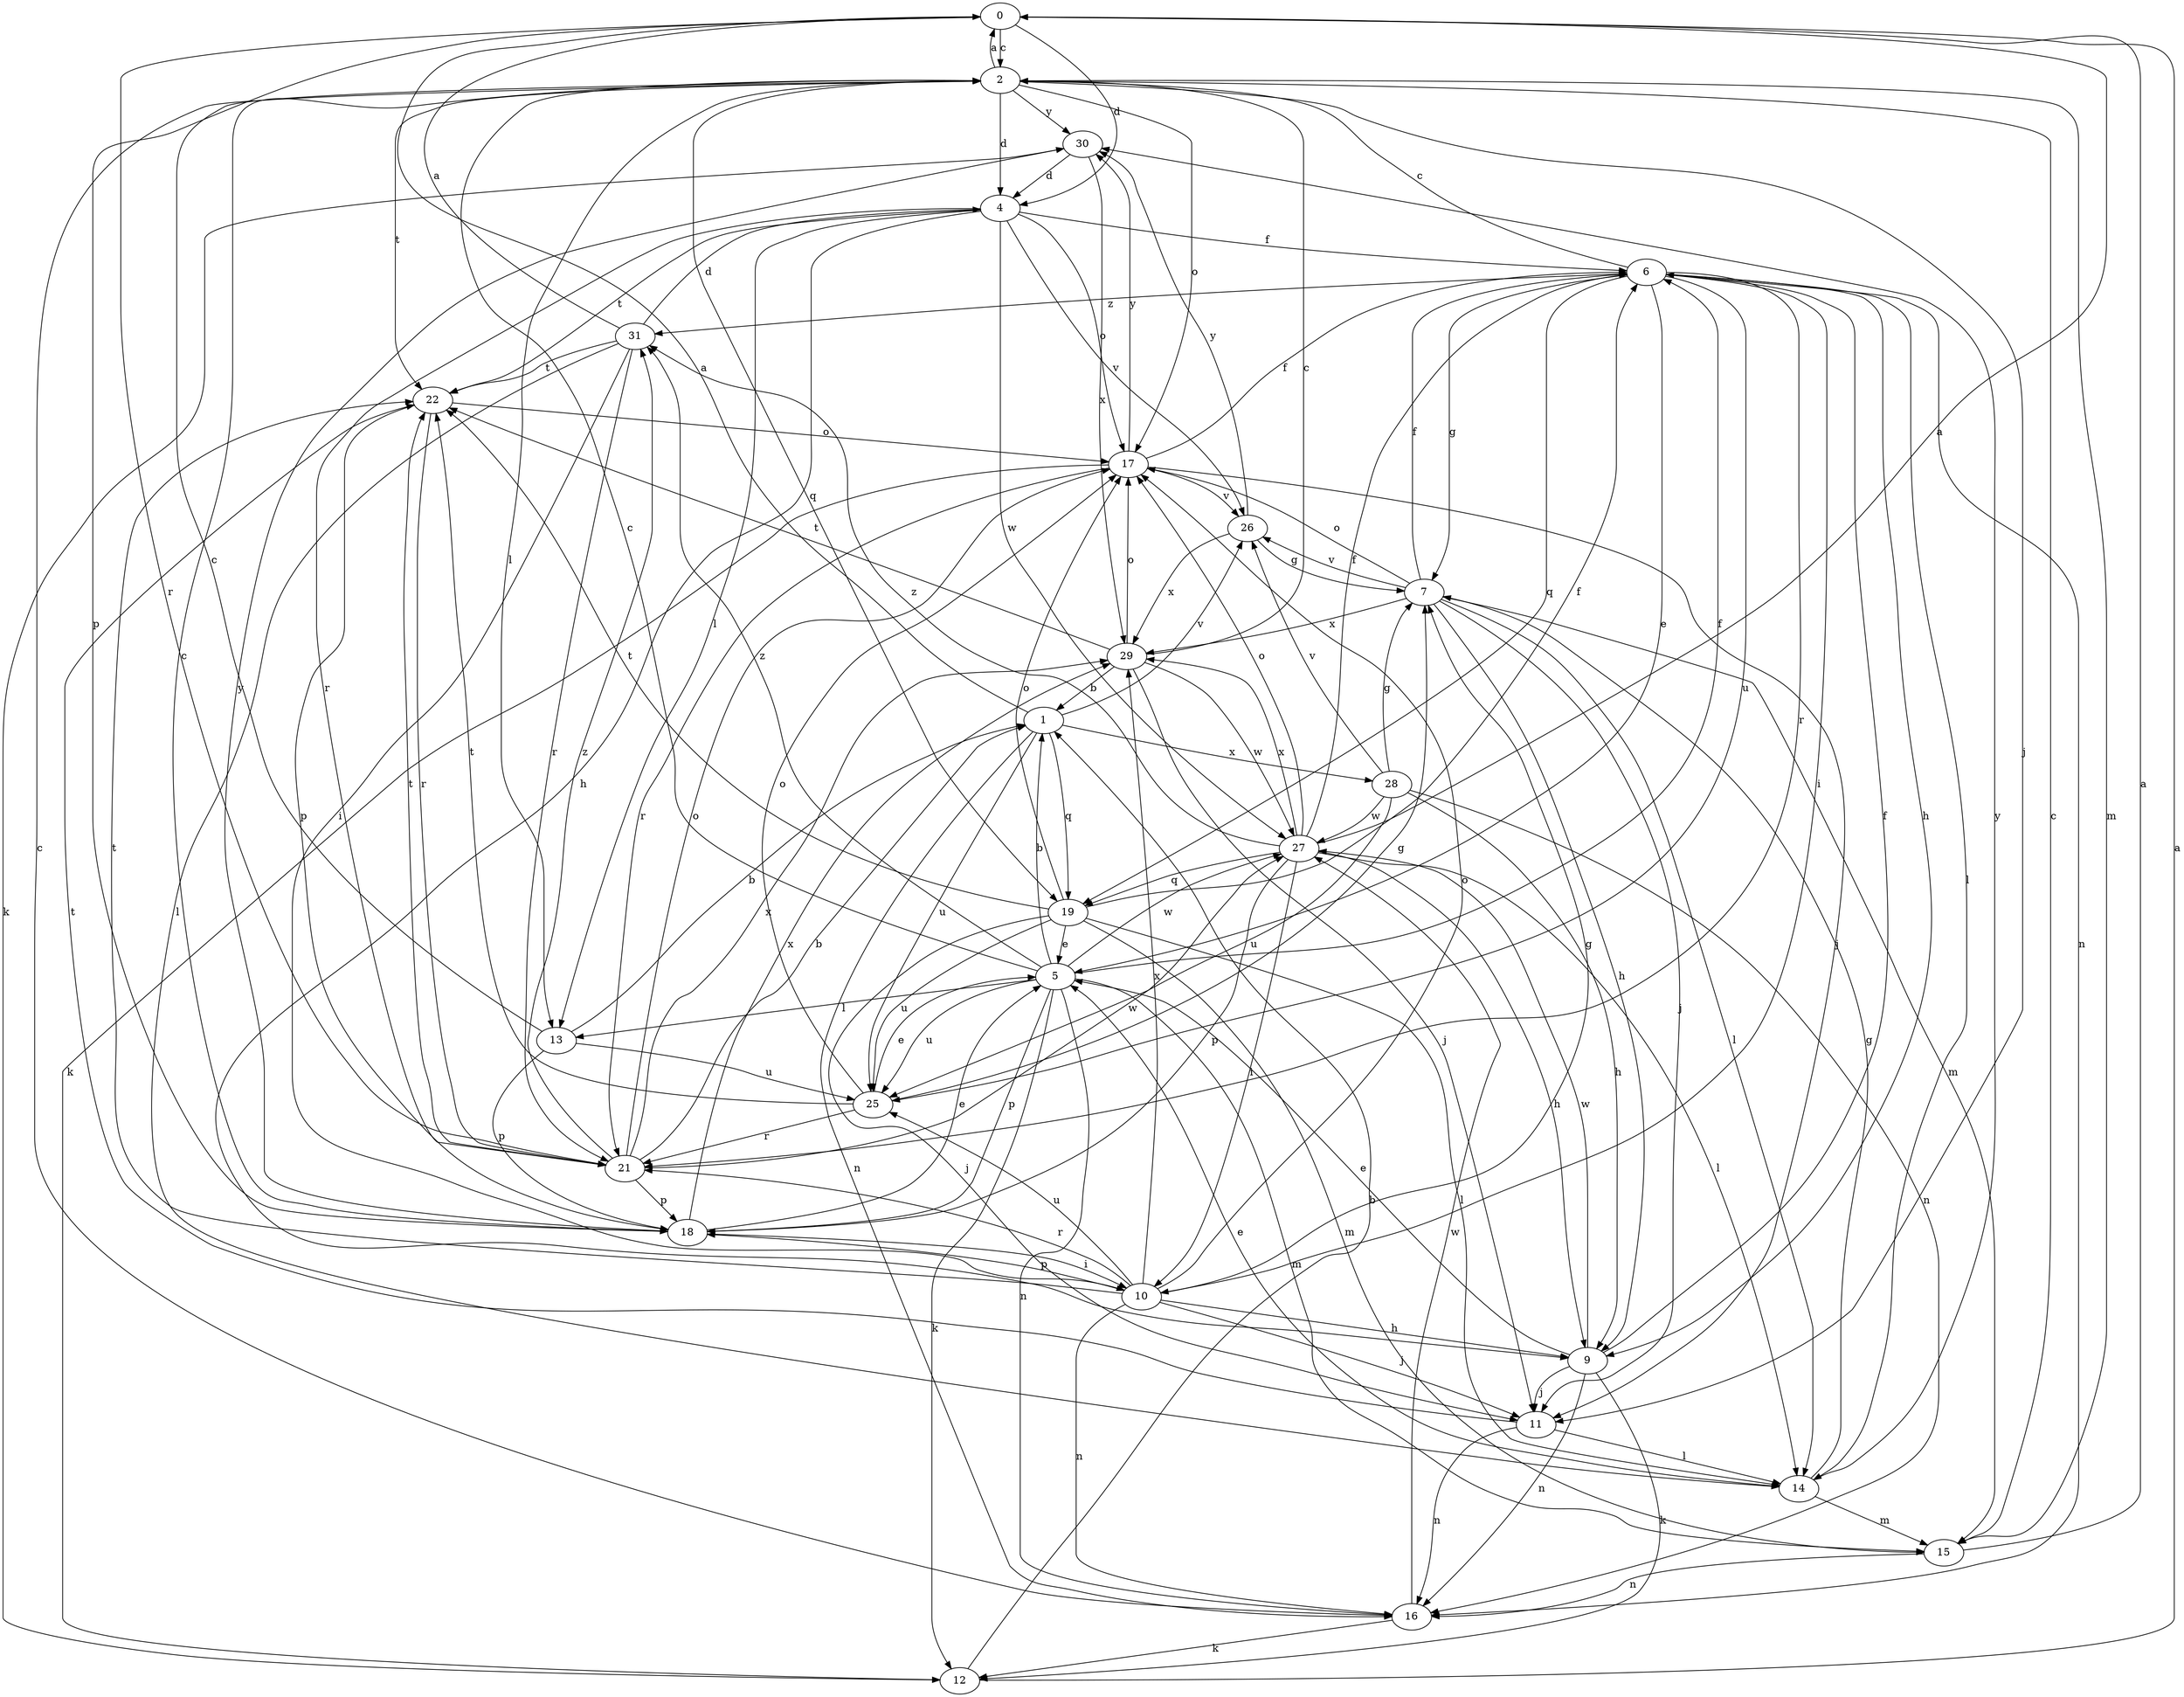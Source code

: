 strict digraph  {
0;
1;
2;
4;
5;
6;
7;
9;
10;
11;
12;
13;
14;
15;
16;
17;
18;
19;
21;
22;
25;
26;
27;
28;
29;
30;
31;
0 -> 2  [label=c];
0 -> 4  [label=d];
0 -> 18  [label=p];
0 -> 21  [label=r];
1 -> 0  [label=a];
1 -> 16  [label=n];
1 -> 19  [label=q];
1 -> 25  [label=u];
1 -> 26  [label=v];
1 -> 28  [label=x];
2 -> 0  [label=a];
2 -> 4  [label=d];
2 -> 11  [label=j];
2 -> 13  [label=l];
2 -> 15  [label=m];
2 -> 17  [label=o];
2 -> 19  [label=q];
2 -> 22  [label=t];
2 -> 30  [label=y];
4 -> 6  [label=f];
4 -> 9  [label=h];
4 -> 13  [label=l];
4 -> 17  [label=o];
4 -> 21  [label=r];
4 -> 22  [label=t];
4 -> 26  [label=v];
4 -> 27  [label=w];
5 -> 1  [label=b];
5 -> 2  [label=c];
5 -> 6  [label=f];
5 -> 12  [label=k];
5 -> 13  [label=l];
5 -> 15  [label=m];
5 -> 16  [label=n];
5 -> 18  [label=p];
5 -> 25  [label=u];
5 -> 27  [label=w];
5 -> 31  [label=z];
6 -> 2  [label=c];
6 -> 5  [label=e];
6 -> 7  [label=g];
6 -> 9  [label=h];
6 -> 10  [label=i];
6 -> 14  [label=l];
6 -> 16  [label=n];
6 -> 19  [label=q];
6 -> 21  [label=r];
6 -> 25  [label=u];
6 -> 31  [label=z];
7 -> 6  [label=f];
7 -> 9  [label=h];
7 -> 11  [label=j];
7 -> 14  [label=l];
7 -> 15  [label=m];
7 -> 17  [label=o];
7 -> 26  [label=v];
7 -> 29  [label=x];
9 -> 5  [label=e];
9 -> 6  [label=f];
9 -> 11  [label=j];
9 -> 12  [label=k];
9 -> 16  [label=n];
9 -> 27  [label=w];
10 -> 7  [label=g];
10 -> 9  [label=h];
10 -> 11  [label=j];
10 -> 16  [label=n];
10 -> 17  [label=o];
10 -> 18  [label=p];
10 -> 21  [label=r];
10 -> 22  [label=t];
10 -> 25  [label=u];
10 -> 29  [label=x];
11 -> 14  [label=l];
11 -> 16  [label=n];
11 -> 22  [label=t];
12 -> 0  [label=a];
12 -> 1  [label=b];
13 -> 1  [label=b];
13 -> 2  [label=c];
13 -> 18  [label=p];
13 -> 25  [label=u];
14 -> 5  [label=e];
14 -> 7  [label=g];
14 -> 15  [label=m];
14 -> 30  [label=y];
15 -> 0  [label=a];
15 -> 2  [label=c];
15 -> 16  [label=n];
16 -> 2  [label=c];
16 -> 12  [label=k];
16 -> 27  [label=w];
17 -> 6  [label=f];
17 -> 11  [label=j];
17 -> 12  [label=k];
17 -> 21  [label=r];
17 -> 26  [label=v];
17 -> 30  [label=y];
18 -> 2  [label=c];
18 -> 5  [label=e];
18 -> 10  [label=i];
18 -> 29  [label=x];
18 -> 30  [label=y];
19 -> 5  [label=e];
19 -> 6  [label=f];
19 -> 11  [label=j];
19 -> 14  [label=l];
19 -> 15  [label=m];
19 -> 17  [label=o];
19 -> 22  [label=t];
19 -> 25  [label=u];
21 -> 1  [label=b];
21 -> 17  [label=o];
21 -> 18  [label=p];
21 -> 22  [label=t];
21 -> 27  [label=w];
21 -> 29  [label=x];
21 -> 31  [label=z];
22 -> 17  [label=o];
22 -> 18  [label=p];
22 -> 21  [label=r];
25 -> 5  [label=e];
25 -> 7  [label=g];
25 -> 17  [label=o];
25 -> 21  [label=r];
25 -> 22  [label=t];
26 -> 7  [label=g];
26 -> 29  [label=x];
26 -> 30  [label=y];
27 -> 0  [label=a];
27 -> 6  [label=f];
27 -> 9  [label=h];
27 -> 10  [label=i];
27 -> 14  [label=l];
27 -> 17  [label=o];
27 -> 18  [label=p];
27 -> 19  [label=q];
27 -> 29  [label=x];
27 -> 31  [label=z];
28 -> 7  [label=g];
28 -> 9  [label=h];
28 -> 16  [label=n];
28 -> 25  [label=u];
28 -> 26  [label=v];
28 -> 27  [label=w];
29 -> 1  [label=b];
29 -> 2  [label=c];
29 -> 11  [label=j];
29 -> 17  [label=o];
29 -> 22  [label=t];
29 -> 27  [label=w];
30 -> 4  [label=d];
30 -> 12  [label=k];
30 -> 29  [label=x];
31 -> 0  [label=a];
31 -> 4  [label=d];
31 -> 10  [label=i];
31 -> 14  [label=l];
31 -> 21  [label=r];
31 -> 22  [label=t];
}

